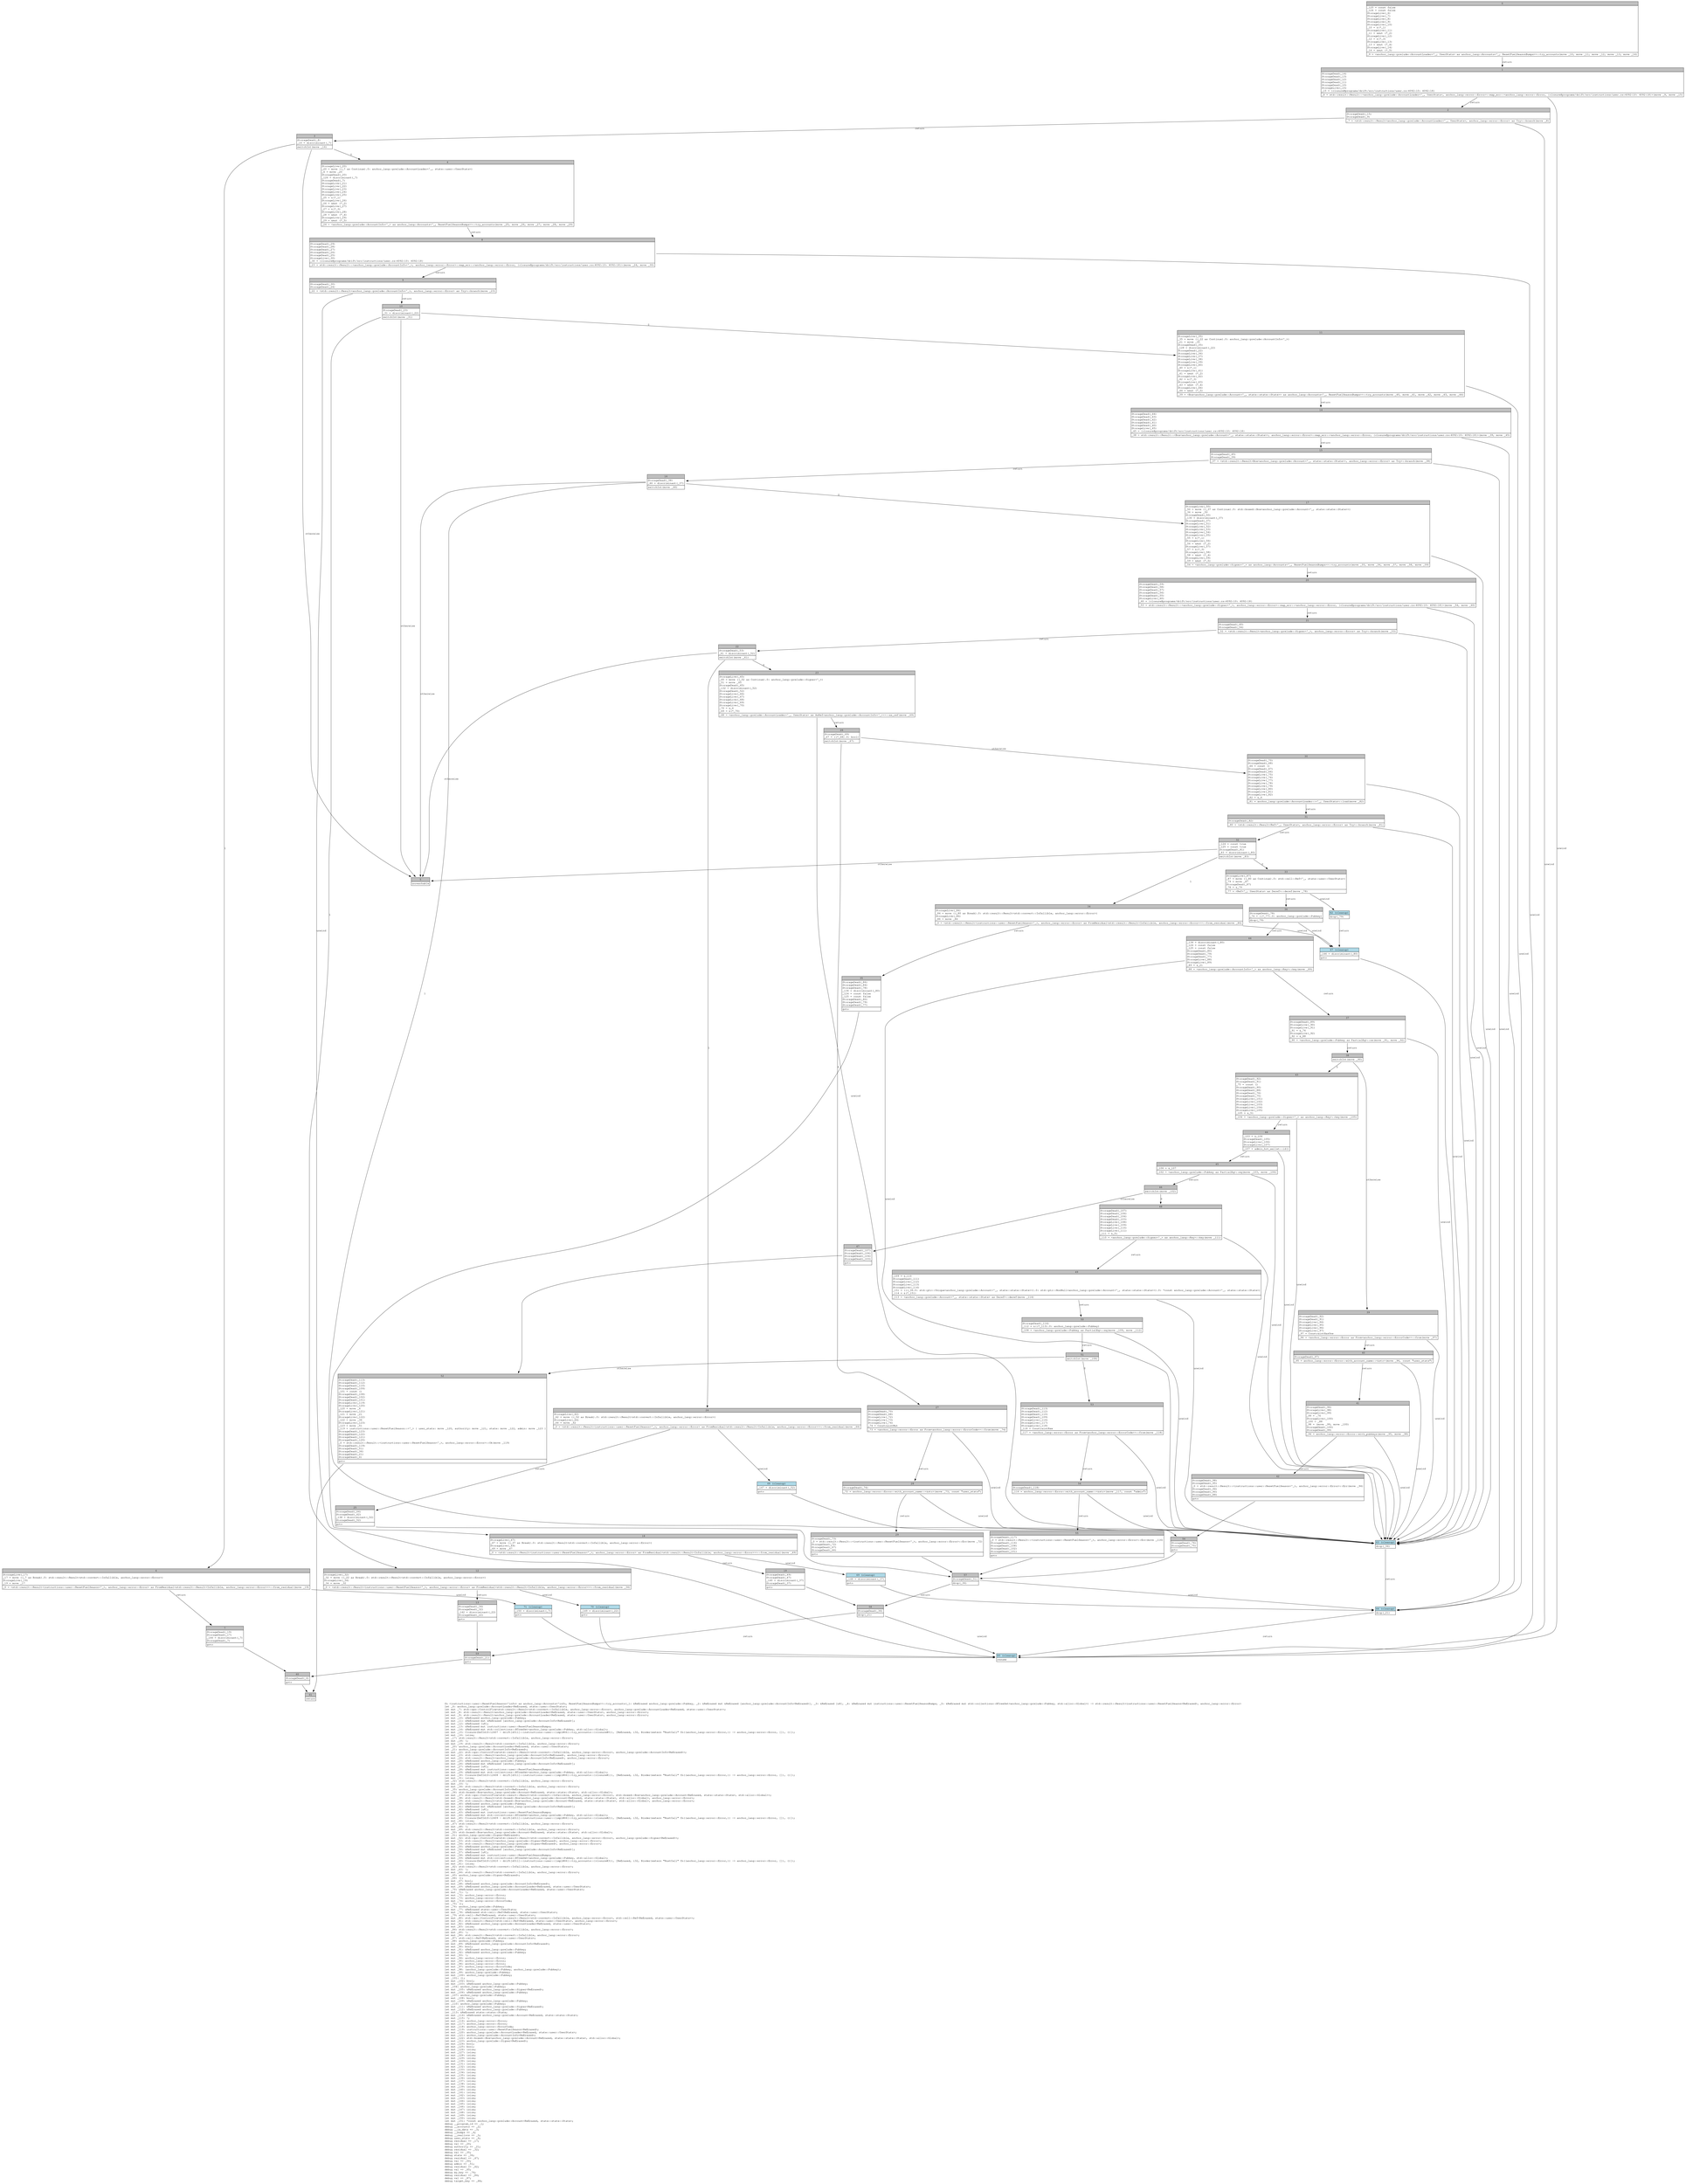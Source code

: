 digraph Mir_0_12406 {
    graph [fontname="Courier, monospace"];
    node [fontname="Courier, monospace"];
    edge [fontname="Courier, monospace"];
    label=<fn &lt;instructions::user::ResetFuelSeason&lt;'info&gt; as anchor_lang::Accounts&lt;'info, ResetFuelSeasonBumps&gt;&gt;::try_accounts(_1: &amp;ReErased anchor_lang::prelude::Pubkey, _2: &amp;ReErased mut &amp;ReErased [anchor_lang::prelude::AccountInfo&lt;ReErased&gt;], _3: &amp;ReErased [u8], _4: &amp;ReErased mut instructions::user::ResetFuelSeasonBumps, _5: &amp;ReErased mut std::collections::BTreeSet&lt;anchor_lang::prelude::Pubkey, std::alloc::Global&gt;) -&gt; std::result::Result&lt;instructions::user::ResetFuelSeason&lt;ReErased&gt;, anchor_lang::error::Error&gt;<br align="left"/>let _6: anchor_lang::prelude::AccountLoader&lt;ReErased, state::user::UserStats&gt;;<br align="left"/>let mut _7: std::ops::ControlFlow&lt;std::result::Result&lt;std::convert::Infallible, anchor_lang::error::Error&gt;, anchor_lang::prelude::AccountLoader&lt;ReErased, state::user::UserStats&gt;&gt;;<br align="left"/>let mut _8: std::result::Result&lt;anchor_lang::prelude::AccountLoader&lt;ReErased, state::user::UserStats&gt;, anchor_lang::error::Error&gt;;<br align="left"/>let mut _9: std::result::Result&lt;anchor_lang::prelude::AccountLoader&lt;ReErased, state::user::UserStats&gt;, anchor_lang::error::Error&gt;;<br align="left"/>let mut _10: &amp;ReErased anchor_lang::prelude::Pubkey;<br align="left"/>let mut _11: &amp;ReErased mut &amp;ReErased [anchor_lang::prelude::AccountInfo&lt;ReErased&gt;];<br align="left"/>let mut _12: &amp;ReErased [u8];<br align="left"/>let mut _13: &amp;ReErased mut instructions::user::ResetFuelSeasonBumps;<br align="left"/>let mut _14: &amp;ReErased mut std::collections::BTreeSet&lt;anchor_lang::prelude::Pubkey, std::alloc::Global&gt;;<br align="left"/>let mut _15: Closure(DefId(0:12407 ~ drift[d311]::instructions::user::{impl#66}::try_accounts::{closure#0}), [ReErased, i32, Binder(extern &quot;RustCall&quot; fn((anchor_lang::error::Error,)) -&gt; anchor_lang::error::Error, []), ()]);<br align="left"/>let mut _16: isize;<br align="left"/>let _17: std::result::Result&lt;std::convert::Infallible, anchor_lang::error::Error&gt;;<br align="left"/>let mut _18: !;<br align="left"/>let mut _19: std::result::Result&lt;std::convert::Infallible, anchor_lang::error::Error&gt;;<br align="left"/>let _20: anchor_lang::prelude::AccountLoader&lt;ReErased, state::user::UserStats&gt;;<br align="left"/>let _21: anchor_lang::prelude::AccountInfo&lt;ReErased&gt;;<br align="left"/>let mut _22: std::ops::ControlFlow&lt;std::result::Result&lt;std::convert::Infallible, anchor_lang::error::Error&gt;, anchor_lang::prelude::AccountInfo&lt;ReErased&gt;&gt;;<br align="left"/>let mut _23: std::result::Result&lt;anchor_lang::prelude::AccountInfo&lt;ReErased&gt;, anchor_lang::error::Error&gt;;<br align="left"/>let mut _24: std::result::Result&lt;anchor_lang::prelude::AccountInfo&lt;ReErased&gt;, anchor_lang::error::Error&gt;;<br align="left"/>let mut _25: &amp;ReErased anchor_lang::prelude::Pubkey;<br align="left"/>let mut _26: &amp;ReErased mut &amp;ReErased [anchor_lang::prelude::AccountInfo&lt;ReErased&gt;];<br align="left"/>let mut _27: &amp;ReErased [u8];<br align="left"/>let mut _28: &amp;ReErased mut instructions::user::ResetFuelSeasonBumps;<br align="left"/>let mut _29: &amp;ReErased mut std::collections::BTreeSet&lt;anchor_lang::prelude::Pubkey, std::alloc::Global&gt;;<br align="left"/>let mut _30: Closure(DefId(0:12408 ~ drift[d311]::instructions::user::{impl#66}::try_accounts::{closure#1}), [ReErased, i32, Binder(extern &quot;RustCall&quot; fn((anchor_lang::error::Error,)) -&gt; anchor_lang::error::Error, []), ()]);<br align="left"/>let mut _31: isize;<br align="left"/>let _32: std::result::Result&lt;std::convert::Infallible, anchor_lang::error::Error&gt;;<br align="left"/>let mut _33: !;<br align="left"/>let mut _34: std::result::Result&lt;std::convert::Infallible, anchor_lang::error::Error&gt;;<br align="left"/>let _35: anchor_lang::prelude::AccountInfo&lt;ReErased&gt;;<br align="left"/>let _36: std::boxed::Box&lt;anchor_lang::prelude::Account&lt;ReErased, state::state::State&gt;, std::alloc::Global&gt;;<br align="left"/>let mut _37: std::ops::ControlFlow&lt;std::result::Result&lt;std::convert::Infallible, anchor_lang::error::Error&gt;, std::boxed::Box&lt;anchor_lang::prelude::Account&lt;ReErased, state::state::State&gt;, std::alloc::Global&gt;&gt;;<br align="left"/>let mut _38: std::result::Result&lt;std::boxed::Box&lt;anchor_lang::prelude::Account&lt;ReErased, state::state::State&gt;, std::alloc::Global&gt;, anchor_lang::error::Error&gt;;<br align="left"/>let mut _39: std::result::Result&lt;std::boxed::Box&lt;anchor_lang::prelude::Account&lt;ReErased, state::state::State&gt;, std::alloc::Global&gt;, anchor_lang::error::Error&gt;;<br align="left"/>let mut _40: &amp;ReErased anchor_lang::prelude::Pubkey;<br align="left"/>let mut _41: &amp;ReErased mut &amp;ReErased [anchor_lang::prelude::AccountInfo&lt;ReErased&gt;];<br align="left"/>let mut _42: &amp;ReErased [u8];<br align="left"/>let mut _43: &amp;ReErased mut instructions::user::ResetFuelSeasonBumps;<br align="left"/>let mut _44: &amp;ReErased mut std::collections::BTreeSet&lt;anchor_lang::prelude::Pubkey, std::alloc::Global&gt;;<br align="left"/>let mut _45: Closure(DefId(0:12409 ~ drift[d311]::instructions::user::{impl#66}::try_accounts::{closure#2}), [ReErased, i32, Binder(extern &quot;RustCall&quot; fn((anchor_lang::error::Error,)) -&gt; anchor_lang::error::Error, []), ()]);<br align="left"/>let mut _46: isize;<br align="left"/>let _47: std::result::Result&lt;std::convert::Infallible, anchor_lang::error::Error&gt;;<br align="left"/>let mut _48: !;<br align="left"/>let mut _49: std::result::Result&lt;std::convert::Infallible, anchor_lang::error::Error&gt;;<br align="left"/>let _50: std::boxed::Box&lt;anchor_lang::prelude::Account&lt;ReErased, state::state::State&gt;, std::alloc::Global&gt;;<br align="left"/>let _51: anchor_lang::prelude::Signer&lt;ReErased&gt;;<br align="left"/>let mut _52: std::ops::ControlFlow&lt;std::result::Result&lt;std::convert::Infallible, anchor_lang::error::Error&gt;, anchor_lang::prelude::Signer&lt;ReErased&gt;&gt;;<br align="left"/>let mut _53: std::result::Result&lt;anchor_lang::prelude::Signer&lt;ReErased&gt;, anchor_lang::error::Error&gt;;<br align="left"/>let mut _54: std::result::Result&lt;anchor_lang::prelude::Signer&lt;ReErased&gt;, anchor_lang::error::Error&gt;;<br align="left"/>let mut _55: &amp;ReErased anchor_lang::prelude::Pubkey;<br align="left"/>let mut _56: &amp;ReErased mut &amp;ReErased [anchor_lang::prelude::AccountInfo&lt;ReErased&gt;];<br align="left"/>let mut _57: &amp;ReErased [u8];<br align="left"/>let mut _58: &amp;ReErased mut instructions::user::ResetFuelSeasonBumps;<br align="left"/>let mut _59: &amp;ReErased mut std::collections::BTreeSet&lt;anchor_lang::prelude::Pubkey, std::alloc::Global&gt;;<br align="left"/>let mut _60: Closure(DefId(0:12410 ~ drift[d311]::instructions::user::{impl#66}::try_accounts::{closure#3}), [ReErased, i32, Binder(extern &quot;RustCall&quot; fn((anchor_lang::error::Error,)) -&gt; anchor_lang::error::Error, []), ()]);<br align="left"/>let mut _61: isize;<br align="left"/>let _62: std::result::Result&lt;std::convert::Infallible, anchor_lang::error::Error&gt;;<br align="left"/>let mut _63: !;<br align="left"/>let mut _64: std::result::Result&lt;std::convert::Infallible, anchor_lang::error::Error&gt;;<br align="left"/>let _65: anchor_lang::prelude::Signer&lt;ReErased&gt;;<br align="left"/>let _66: ();<br align="left"/>let mut _67: bool;<br align="left"/>let mut _68: &amp;ReErased anchor_lang::prelude::AccountInfo&lt;ReErased&gt;;<br align="left"/>let mut _69: &amp;ReErased anchor_lang::prelude::AccountLoader&lt;ReErased, state::user::UserStats&gt;;<br align="left"/>let _70: &amp;ReErased anchor_lang::prelude::AccountLoader&lt;ReErased, state::user::UserStats&gt;;<br align="left"/>let mut _71: !;<br align="left"/>let mut _72: anchor_lang::error::Error;<br align="left"/>let mut _73: anchor_lang::error::Error;<br align="left"/>let mut _74: anchor_lang::error::ErrorCode;<br align="left"/>let _75: ();<br align="left"/>let _76: anchor_lang::prelude::Pubkey;<br align="left"/>let mut _77: &amp;ReErased state::user::UserStats;<br align="left"/>let mut _78: &amp;ReErased std::cell::Ref&lt;ReErased, state::user::UserStats&gt;;<br align="left"/>let _79: std::cell::Ref&lt;ReErased, state::user::UserStats&gt;;<br align="left"/>let mut _80: std::ops::ControlFlow&lt;std::result::Result&lt;std::convert::Infallible, anchor_lang::error::Error&gt;, std::cell::Ref&lt;ReErased, state::user::UserStats&gt;&gt;;<br align="left"/>let mut _81: std::result::Result&lt;std::cell::Ref&lt;ReErased, state::user::UserStats&gt;, anchor_lang::error::Error&gt;;<br align="left"/>let mut _82: &amp;ReErased anchor_lang::prelude::AccountLoader&lt;ReErased, state::user::UserStats&gt;;<br align="left"/>let mut _83: isize;<br align="left"/>let _84: std::result::Result&lt;std::convert::Infallible, anchor_lang::error::Error&gt;;<br align="left"/>let mut _85: !;<br align="left"/>let mut _86: std::result::Result&lt;std::convert::Infallible, anchor_lang::error::Error&gt;;<br align="left"/>let _87: std::cell::Ref&lt;ReErased, state::user::UserStats&gt;;<br align="left"/>let _88: anchor_lang::prelude::Pubkey;<br align="left"/>let mut _89: &amp;ReErased anchor_lang::prelude::AccountInfo&lt;ReErased&gt;;<br align="left"/>let mut _90: bool;<br align="left"/>let mut _91: &amp;ReErased anchor_lang::prelude::Pubkey;<br align="left"/>let mut _92: &amp;ReErased anchor_lang::prelude::Pubkey;<br align="left"/>let mut _93: !;<br align="left"/>let mut _94: anchor_lang::error::Error;<br align="left"/>let mut _95: anchor_lang::error::Error;<br align="left"/>let mut _96: anchor_lang::error::Error;<br align="left"/>let mut _97: anchor_lang::error::ErrorCode;<br align="left"/>let mut _98: (anchor_lang::prelude::Pubkey, anchor_lang::prelude::Pubkey);<br align="left"/>let mut _99: anchor_lang::prelude::Pubkey;<br align="left"/>let mut _100: anchor_lang::prelude::Pubkey;<br align="left"/>let _101: ();<br align="left"/>let mut _102: bool;<br align="left"/>let mut _103: &amp;ReErased anchor_lang::prelude::Pubkey;<br align="left"/>let _104: anchor_lang::prelude::Pubkey;<br align="left"/>let mut _105: &amp;ReErased anchor_lang::prelude::Signer&lt;ReErased&gt;;<br align="left"/>let mut _106: &amp;ReErased anchor_lang::prelude::Pubkey;<br align="left"/>let _107: anchor_lang::prelude::Pubkey;<br align="left"/>let mut _108: bool;<br align="left"/>let mut _109: &amp;ReErased anchor_lang::prelude::Pubkey;<br align="left"/>let _110: anchor_lang::prelude::Pubkey;<br align="left"/>let mut _111: &amp;ReErased anchor_lang::prelude::Signer&lt;ReErased&gt;;<br align="left"/>let mut _112: &amp;ReErased anchor_lang::prelude::Pubkey;<br align="left"/>let _113: &amp;ReErased state::state::State;<br align="left"/>let mut _114: &amp;ReErased anchor_lang::prelude::Account&lt;ReErased, state::state::State&gt;;<br align="left"/>let mut _115: !;<br align="left"/>let mut _116: anchor_lang::error::Error;<br align="left"/>let mut _117: anchor_lang::error::Error;<br align="left"/>let mut _118: anchor_lang::error::ErrorCode;<br align="left"/>let mut _119: instructions::user::ResetFuelSeason&lt;ReErased&gt;;<br align="left"/>let mut _120: anchor_lang::prelude::AccountLoader&lt;ReErased, state::user::UserStats&gt;;<br align="left"/>let mut _121: anchor_lang::prelude::AccountInfo&lt;ReErased&gt;;<br align="left"/>let mut _122: std::boxed::Box&lt;anchor_lang::prelude::Account&lt;ReErased, state::state::State&gt;, std::alloc::Global&gt;;<br align="left"/>let mut _123: anchor_lang::prelude::Signer&lt;ReErased&gt;;<br align="left"/>let mut _124: bool;<br align="left"/>let mut _125: bool;<br align="left"/>let mut _126: isize;<br align="left"/>let mut _127: isize;<br align="left"/>let mut _128: isize;<br align="left"/>let mut _129: isize;<br align="left"/>let mut _130: isize;<br align="left"/>let mut _131: isize;<br align="left"/>let mut _132: isize;<br align="left"/>let mut _133: isize;<br align="left"/>let mut _134: isize;<br align="left"/>let mut _135: isize;<br align="left"/>let mut _136: isize;<br align="left"/>let mut _137: isize;<br align="left"/>let mut _138: isize;<br align="left"/>let mut _139: isize;<br align="left"/>let mut _140: isize;<br align="left"/>let mut _141: isize;<br align="left"/>let mut _142: isize;<br align="left"/>let mut _143: isize;<br align="left"/>let mut _144: isize;<br align="left"/>let mut _145: isize;<br align="left"/>let mut _146: isize;<br align="left"/>let mut _147: isize;<br align="left"/>let mut _148: isize;<br align="left"/>let mut _149: isize;<br align="left"/>let mut _150: isize;<br align="left"/>let mut _151: *const anchor_lang::prelude::Account&lt;ReErased, state::state::State&gt;;<br align="left"/>debug __program_id =&gt; _1;<br align="left"/>debug __accounts =&gt; _2;<br align="left"/>debug __ix_data =&gt; _3;<br align="left"/>debug __bumps =&gt; _4;<br align="left"/>debug __reallocs =&gt; _5;<br align="left"/>debug user_stats =&gt; _6;<br align="left"/>debug residual =&gt; _17;<br align="left"/>debug val =&gt; _20;<br align="left"/>debug authority =&gt; _21;<br align="left"/>debug residual =&gt; _32;<br align="left"/>debug val =&gt; _35;<br align="left"/>debug state =&gt; _36;<br align="left"/>debug residual =&gt; _47;<br align="left"/>debug val =&gt; _50;<br align="left"/>debug admin =&gt; _51;<br align="left"/>debug residual =&gt; _62;<br align="left"/>debug val =&gt; _65;<br align="left"/>debug my_key =&gt; _76;<br align="left"/>debug residual =&gt; _84;<br align="left"/>debug val =&gt; _87;<br align="left"/>debug target_key =&gt; _88;<br align="left"/>>;
    bb0__0_12406 [shape="none", label=<<table border="0" cellborder="1" cellspacing="0"><tr><td bgcolor="gray" align="center" colspan="1">0</td></tr><tr><td align="left" balign="left">_125 = const false<br/>_124 = const false<br/>StorageLive(_6)<br/>StorageLive(_7)<br/>StorageLive(_8)<br/>StorageLive(_9)<br/>StorageLive(_10)<br/>_10 = &amp;(*_1)<br/>StorageLive(_11)<br/>_11 = &amp;mut (*_2)<br/>StorageLive(_12)<br/>_12 = &amp;(*_3)<br/>StorageLive(_13)<br/>_13 = &amp;mut (*_4)<br/>StorageLive(_14)<br/>_14 = &amp;mut (*_5)<br/></td></tr><tr><td align="left">_9 = &lt;anchor_lang::prelude::AccountLoader&lt;'_, UserStats&gt; as anchor_lang::Accounts&lt;'_, ResetFuelSeasonBumps&gt;&gt;::try_accounts(move _10, move _11, move _12, move _13, move _14)</td></tr></table>>];
    bb1__0_12406 [shape="none", label=<<table border="0" cellborder="1" cellspacing="0"><tr><td bgcolor="gray" align="center" colspan="1">1</td></tr><tr><td align="left" balign="left">StorageDead(_14)<br/>StorageDead(_13)<br/>StorageDead(_12)<br/>StorageDead(_11)<br/>StorageDead(_10)<br/>StorageLive(_15)<br/>_15 = {closure@programs/drift/src/instructions/user.rs:4092:10: 4092:18}<br/></td></tr><tr><td align="left">_8 = std::result::Result::&lt;anchor_lang::prelude::AccountLoader&lt;'_, UserStats&gt;, anchor_lang::error::Error&gt;::map_err::&lt;anchor_lang::error::Error, {closure@programs/drift/src/instructions/user.rs:4092:10: 4092:18}&gt;(move _9, move _15)</td></tr></table>>];
    bb2__0_12406 [shape="none", label=<<table border="0" cellborder="1" cellspacing="0"><tr><td bgcolor="gray" align="center" colspan="1">2</td></tr><tr><td align="left" balign="left">StorageDead(_15)<br/>StorageDead(_9)<br/></td></tr><tr><td align="left">_7 = &lt;std::result::Result&lt;anchor_lang::prelude::AccountLoader&lt;'_, UserStats&gt;, anchor_lang::error::Error&gt; as Try&gt;::branch(move _8)</td></tr></table>>];
    bb3__0_12406 [shape="none", label=<<table border="0" cellborder="1" cellspacing="0"><tr><td bgcolor="gray" align="center" colspan="1">3</td></tr><tr><td align="left" balign="left">StorageDead(_8)<br/>_16 = discriminant(_7)<br/></td></tr><tr><td align="left">switchInt(move _16)</td></tr></table>>];
    bb4__0_12406 [shape="none", label=<<table border="0" cellborder="1" cellspacing="0"><tr><td bgcolor="gray" align="center" colspan="1">4</td></tr><tr><td align="left" balign="left">StorageLive(_20)<br/>_20 = move ((_7 as Continue).0: anchor_lang::prelude::AccountLoader&lt;'_, state::user::UserStats&gt;)<br/>_6 = move _20<br/>StorageDead(_20)<br/>_126 = discriminant(_7)<br/>StorageDead(_7)<br/>StorageLive(_21)<br/>StorageLive(_22)<br/>StorageLive(_23)<br/>StorageLive(_24)<br/>StorageLive(_25)<br/>_25 = &amp;(*_1)<br/>StorageLive(_26)<br/>_26 = &amp;mut (*_2)<br/>StorageLive(_27)<br/>_27 = &amp;(*_3)<br/>StorageLive(_28)<br/>_28 = &amp;mut (*_4)<br/>StorageLive(_29)<br/>_29 = &amp;mut (*_5)<br/></td></tr><tr><td align="left">_24 = &lt;anchor_lang::prelude::AccountInfo&lt;'_&gt; as anchor_lang::Accounts&lt;'_, ResetFuelSeasonBumps&gt;&gt;::try_accounts(move _25, move _26, move _27, move _28, move _29)</td></tr></table>>];
    bb5__0_12406 [shape="none", label=<<table border="0" cellborder="1" cellspacing="0"><tr><td bgcolor="gray" align="center" colspan="1">5</td></tr><tr><td align="left">unreachable</td></tr></table>>];
    bb6__0_12406 [shape="none", label=<<table border="0" cellborder="1" cellspacing="0"><tr><td bgcolor="gray" align="center" colspan="1">6</td></tr><tr><td align="left" balign="left">StorageLive(_17)<br/>_17 = move ((_7 as Break).0: std::result::Result&lt;std::convert::Infallible, anchor_lang::error::Error&gt;)<br/>StorageLive(_19)<br/>_19 = move _17<br/></td></tr><tr><td align="left">_0 = &lt;std::result::Result&lt;instructions::user::ResetFuelSeason&lt;'_&gt;, anchor_lang::error::Error&gt; as FromResidual&lt;std::result::Result&lt;Infallible, anchor_lang::error::Error&gt;&gt;&gt;::from_residual(move _19)</td></tr></table>>];
    bb7__0_12406 [shape="none", label=<<table border="0" cellborder="1" cellspacing="0"><tr><td bgcolor="gray" align="center" colspan="1">7</td></tr><tr><td align="left" balign="left">StorageDead(_19)<br/>StorageDead(_17)<br/>_144 = discriminant(_7)<br/>StorageDead(_7)<br/></td></tr><tr><td align="left">goto</td></tr></table>>];
    bb8__0_12406 [shape="none", label=<<table border="0" cellborder="1" cellspacing="0"><tr><td bgcolor="gray" align="center" colspan="1">8</td></tr><tr><td align="left" balign="left">StorageDead(_29)<br/>StorageDead(_28)<br/>StorageDead(_27)<br/>StorageDead(_26)<br/>StorageDead(_25)<br/>StorageLive(_30)<br/>_30 = {closure@programs/drift/src/instructions/user.rs:4092:10: 4092:18}<br/></td></tr><tr><td align="left">_23 = std::result::Result::&lt;anchor_lang::prelude::AccountInfo&lt;'_&gt;, anchor_lang::error::Error&gt;::map_err::&lt;anchor_lang::error::Error, {closure@programs/drift/src/instructions/user.rs:4092:10: 4092:18}&gt;(move _24, move _30)</td></tr></table>>];
    bb9__0_12406 [shape="none", label=<<table border="0" cellborder="1" cellspacing="0"><tr><td bgcolor="gray" align="center" colspan="1">9</td></tr><tr><td align="left" balign="left">StorageDead(_30)<br/>StorageDead(_24)<br/></td></tr><tr><td align="left">_22 = &lt;std::result::Result&lt;anchor_lang::prelude::AccountInfo&lt;'_&gt;, anchor_lang::error::Error&gt; as Try&gt;::branch(move _23)</td></tr></table>>];
    bb10__0_12406 [shape="none", label=<<table border="0" cellborder="1" cellspacing="0"><tr><td bgcolor="gray" align="center" colspan="1">10</td></tr><tr><td align="left" balign="left">StorageDead(_23)<br/>_31 = discriminant(_22)<br/></td></tr><tr><td align="left">switchInt(move _31)</td></tr></table>>];
    bb11__0_12406 [shape="none", label=<<table border="0" cellborder="1" cellspacing="0"><tr><td bgcolor="gray" align="center" colspan="1">11</td></tr><tr><td align="left" balign="left">StorageLive(_35)<br/>_35 = move ((_22 as Continue).0: anchor_lang::prelude::AccountInfo&lt;'_&gt;)<br/>_21 = move _35<br/>StorageDead(_35)<br/>_128 = discriminant(_22)<br/>StorageDead(_22)<br/>StorageLive(_36)<br/>StorageLive(_37)<br/>StorageLive(_38)<br/>StorageLive(_39)<br/>StorageLive(_40)<br/>_40 = &amp;(*_1)<br/>StorageLive(_41)<br/>_41 = &amp;mut (*_2)<br/>StorageLive(_42)<br/>_42 = &amp;(*_3)<br/>StorageLive(_43)<br/>_43 = &amp;mut (*_4)<br/>StorageLive(_44)<br/>_44 = &amp;mut (*_5)<br/></td></tr><tr><td align="left">_39 = &lt;Box&lt;anchor_lang::prelude::Account&lt;'_, state::state::State&gt;&gt; as anchor_lang::Accounts&lt;'_, ResetFuelSeasonBumps&gt;&gt;::try_accounts(move _40, move _41, move _42, move _43, move _44)</td></tr></table>>];
    bb12__0_12406 [shape="none", label=<<table border="0" cellborder="1" cellspacing="0"><tr><td bgcolor="gray" align="center" colspan="1">12</td></tr><tr><td align="left" balign="left">StorageLive(_32)<br/>_32 = move ((_22 as Break).0: std::result::Result&lt;std::convert::Infallible, anchor_lang::error::Error&gt;)<br/>StorageLive(_34)<br/>_34 = move _32<br/></td></tr><tr><td align="left">_0 = &lt;std::result::Result&lt;instructions::user::ResetFuelSeason&lt;'_&gt;, anchor_lang::error::Error&gt; as FromResidual&lt;std::result::Result&lt;Infallible, anchor_lang::error::Error&gt;&gt;&gt;::from_residual(move _34)</td></tr></table>>];
    bb13__0_12406 [shape="none", label=<<table border="0" cellborder="1" cellspacing="0"><tr><td bgcolor="gray" align="center" colspan="1">13</td></tr><tr><td align="left" balign="left">StorageDead(_34)<br/>StorageDead(_32)<br/>_142 = discriminant(_22)<br/>StorageDead(_22)<br/></td></tr><tr><td align="left">goto</td></tr></table>>];
    bb14__0_12406 [shape="none", label=<<table border="0" cellborder="1" cellspacing="0"><tr><td bgcolor="gray" align="center" colspan="1">14</td></tr><tr><td align="left" balign="left">StorageDead(_44)<br/>StorageDead(_43)<br/>StorageDead(_42)<br/>StorageDead(_41)<br/>StorageDead(_40)<br/>StorageLive(_45)<br/>_45 = {closure@programs/drift/src/instructions/user.rs:4092:10: 4092:18}<br/></td></tr><tr><td align="left">_38 = std::result::Result::&lt;Box&lt;anchor_lang::prelude::Account&lt;'_, state::state::State&gt;&gt;, anchor_lang::error::Error&gt;::map_err::&lt;anchor_lang::error::Error, {closure@programs/drift/src/instructions/user.rs:4092:10: 4092:18}&gt;(move _39, move _45)</td></tr></table>>];
    bb15__0_12406 [shape="none", label=<<table border="0" cellborder="1" cellspacing="0"><tr><td bgcolor="gray" align="center" colspan="1">15</td></tr><tr><td align="left" balign="left">StorageDead(_45)<br/>StorageDead(_39)<br/></td></tr><tr><td align="left">_37 = &lt;std::result::Result&lt;Box&lt;anchor_lang::prelude::Account&lt;'_, state::state::State&gt;&gt;, anchor_lang::error::Error&gt; as Try&gt;::branch(move _38)</td></tr></table>>];
    bb16__0_12406 [shape="none", label=<<table border="0" cellborder="1" cellspacing="0"><tr><td bgcolor="gray" align="center" colspan="1">16</td></tr><tr><td align="left" balign="left">StorageDead(_38)<br/>_46 = discriminant(_37)<br/></td></tr><tr><td align="left">switchInt(move _46)</td></tr></table>>];
    bb17__0_12406 [shape="none", label=<<table border="0" cellborder="1" cellspacing="0"><tr><td bgcolor="gray" align="center" colspan="1">17</td></tr><tr><td align="left" balign="left">StorageLive(_50)<br/>_50 = move ((_37 as Continue).0: std::boxed::Box&lt;anchor_lang::prelude::Account&lt;'_, state::state::State&gt;&gt;)<br/>_36 = move _50<br/>StorageDead(_50)<br/>_130 = discriminant(_37)<br/>StorageDead(_37)<br/>StorageLive(_51)<br/>StorageLive(_52)<br/>StorageLive(_53)<br/>StorageLive(_54)<br/>StorageLive(_55)<br/>_55 = &amp;(*_1)<br/>StorageLive(_56)<br/>_56 = &amp;mut (*_2)<br/>StorageLive(_57)<br/>_57 = &amp;(*_3)<br/>StorageLive(_58)<br/>_58 = &amp;mut (*_4)<br/>StorageLive(_59)<br/>_59 = &amp;mut (*_5)<br/></td></tr><tr><td align="left">_54 = &lt;anchor_lang::prelude::Signer&lt;'_&gt; as anchor_lang::Accounts&lt;'_, ResetFuelSeasonBumps&gt;&gt;::try_accounts(move _55, move _56, move _57, move _58, move _59)</td></tr></table>>];
    bb18__0_12406 [shape="none", label=<<table border="0" cellborder="1" cellspacing="0"><tr><td bgcolor="gray" align="center" colspan="1">18</td></tr><tr><td align="left" balign="left">StorageLive(_47)<br/>_47 = move ((_37 as Break).0: std::result::Result&lt;std::convert::Infallible, anchor_lang::error::Error&gt;)<br/>StorageLive(_49)<br/>_49 = move _47<br/></td></tr><tr><td align="left">_0 = &lt;std::result::Result&lt;instructions::user::ResetFuelSeason&lt;'_&gt;, anchor_lang::error::Error&gt; as FromResidual&lt;std::result::Result&lt;Infallible, anchor_lang::error::Error&gt;&gt;&gt;::from_residual(move _49)</td></tr></table>>];
    bb19__0_12406 [shape="none", label=<<table border="0" cellborder="1" cellspacing="0"><tr><td bgcolor="gray" align="center" colspan="1">19</td></tr><tr><td align="left" balign="left">StorageDead(_49)<br/>StorageDead(_47)<br/>_140 = discriminant(_37)<br/>StorageDead(_37)<br/></td></tr><tr><td align="left">goto</td></tr></table>>];
    bb20__0_12406 [shape="none", label=<<table border="0" cellborder="1" cellspacing="0"><tr><td bgcolor="gray" align="center" colspan="1">20</td></tr><tr><td align="left" balign="left">StorageDead(_59)<br/>StorageDead(_58)<br/>StorageDead(_57)<br/>StorageDead(_56)<br/>StorageDead(_55)<br/>StorageLive(_60)<br/>_60 = {closure@programs/drift/src/instructions/user.rs:4092:10: 4092:18}<br/></td></tr><tr><td align="left">_53 = std::result::Result::&lt;anchor_lang::prelude::Signer&lt;'_&gt;, anchor_lang::error::Error&gt;::map_err::&lt;anchor_lang::error::Error, {closure@programs/drift/src/instructions/user.rs:4092:10: 4092:18}&gt;(move _54, move _60)</td></tr></table>>];
    bb21__0_12406 [shape="none", label=<<table border="0" cellborder="1" cellspacing="0"><tr><td bgcolor="gray" align="center" colspan="1">21</td></tr><tr><td align="left" balign="left">StorageDead(_60)<br/>StorageDead(_54)<br/></td></tr><tr><td align="left">_52 = &lt;std::result::Result&lt;anchor_lang::prelude::Signer&lt;'_&gt;, anchor_lang::error::Error&gt; as Try&gt;::branch(move _53)</td></tr></table>>];
    bb22__0_12406 [shape="none", label=<<table border="0" cellborder="1" cellspacing="0"><tr><td bgcolor="gray" align="center" colspan="1">22</td></tr><tr><td align="left" balign="left">StorageDead(_53)<br/>_61 = discriminant(_52)<br/></td></tr><tr><td align="left">switchInt(move _61)</td></tr></table>>];
    bb23__0_12406 [shape="none", label=<<table border="0" cellborder="1" cellspacing="0"><tr><td bgcolor="gray" align="center" colspan="1">23</td></tr><tr><td align="left" balign="left">StorageLive(_65)<br/>_65 = move ((_52 as Continue).0: anchor_lang::prelude::Signer&lt;'_&gt;)<br/>_51 = move _65<br/>StorageDead(_65)<br/>_132 = discriminant(_52)<br/>StorageDead(_52)<br/>StorageLive(_66)<br/>StorageLive(_67)<br/>StorageLive(_68)<br/>StorageLive(_69)<br/>StorageLive(_70)<br/>_70 = &amp;_6<br/>_69 = &amp;(*_70)<br/></td></tr><tr><td align="left">_68 = &lt;anchor_lang::prelude::AccountLoader&lt;'_, UserStats&gt; as AsRef&lt;anchor_lang::prelude::AccountInfo&lt;'_&gt;&gt;&gt;::as_ref(move _69)</td></tr></table>>];
    bb24__0_12406 [shape="none", label=<<table border="0" cellborder="1" cellspacing="0"><tr><td bgcolor="gray" align="center" colspan="1">24</td></tr><tr><td align="left" balign="left">StorageLive(_62)<br/>_62 = move ((_52 as Break).0: std::result::Result&lt;std::convert::Infallible, anchor_lang::error::Error&gt;)<br/>StorageLive(_64)<br/>_64 = move _62<br/></td></tr><tr><td align="left">_0 = &lt;std::result::Result&lt;instructions::user::ResetFuelSeason&lt;'_&gt;, anchor_lang::error::Error&gt; as FromResidual&lt;std::result::Result&lt;Infallible, anchor_lang::error::Error&gt;&gt;&gt;::from_residual(move _64)</td></tr></table>>];
    bb25__0_12406 [shape="none", label=<<table border="0" cellborder="1" cellspacing="0"><tr><td bgcolor="gray" align="center" colspan="1">25</td></tr><tr><td align="left" balign="left">StorageDead(_64)<br/>StorageDead(_62)<br/>_138 = discriminant(_52)<br/>StorageDead(_52)<br/></td></tr><tr><td align="left">goto</td></tr></table>>];
    bb26__0_12406 [shape="none", label=<<table border="0" cellborder="1" cellspacing="0"><tr><td bgcolor="gray" align="center" colspan="1">26</td></tr><tr><td align="left" balign="left">StorageDead(_69)<br/>_67 = ((*_68).6: bool)<br/></td></tr><tr><td align="left">switchInt(move _67)</td></tr></table>>];
    bb27__0_12406 [shape="none", label=<<table border="0" cellborder="1" cellspacing="0"><tr><td bgcolor="gray" align="center" colspan="1">27</td></tr><tr><td align="left" balign="left">StorageDead(_70)<br/>StorageDead(_68)<br/>StorageLive(_72)<br/>StorageLive(_73)<br/>StorageLive(_74)<br/>_74 = ConstraintMut<br/></td></tr><tr><td align="left">_73 = &lt;anchor_lang::error::Error as From&lt;anchor_lang::error::ErrorCode&gt;&gt;::from(move _74)</td></tr></table>>];
    bb28__0_12406 [shape="none", label=<<table border="0" cellborder="1" cellspacing="0"><tr><td bgcolor="gray" align="center" colspan="1">28</td></tr><tr><td align="left" balign="left">StorageDead(_74)<br/></td></tr><tr><td align="left">_72 = anchor_lang::error::Error::with_account_name::&lt;&amp;str&gt;(move _73, const &quot;user_stats&quot;)</td></tr></table>>];
    bb29__0_12406 [shape="none", label=<<table border="0" cellborder="1" cellspacing="0"><tr><td bgcolor="gray" align="center" colspan="1">29</td></tr><tr><td align="left" balign="left">StorageDead(_73)<br/>_0 = std::result::Result::&lt;instructions::user::ResetFuelSeason&lt;'_&gt;, anchor_lang::error::Error&gt;::Err(move _72)<br/>StorageDead(_72)<br/>StorageDead(_67)<br/>StorageDead(_66)<br/></td></tr><tr><td align="left">goto</td></tr></table>>];
    bb30__0_12406 [shape="none", label=<<table border="0" cellborder="1" cellspacing="0"><tr><td bgcolor="gray" align="center" colspan="1">30</td></tr><tr><td align="left" balign="left">StorageDead(_70)<br/>StorageDead(_68)<br/>_66 = const ()<br/>StorageDead(_67)<br/>StorageDead(_66)<br/>StorageLive(_75)<br/>StorageLive(_76)<br/>StorageLive(_77)<br/>StorageLive(_78)<br/>StorageLive(_79)<br/>StorageLive(_80)<br/>StorageLive(_81)<br/>StorageLive(_82)<br/>_82 = &amp;_6<br/></td></tr><tr><td align="left">_81 = anchor_lang::prelude::AccountLoader::&lt;'_, UserStats&gt;::load(move _82)</td></tr></table>>];
    bb31__0_12406 [shape="none", label=<<table border="0" cellborder="1" cellspacing="0"><tr><td bgcolor="gray" align="center" colspan="1">31</td></tr><tr><td align="left" balign="left">StorageDead(_82)<br/></td></tr><tr><td align="left">_80 = &lt;std::result::Result&lt;Ref&lt;'_, UserStats&gt;, anchor_lang::error::Error&gt; as Try&gt;::branch(move _81)</td></tr></table>>];
    bb32__0_12406 [shape="none", label=<<table border="0" cellborder="1" cellspacing="0"><tr><td bgcolor="gray" align="center" colspan="1">32</td></tr><tr><td align="left" balign="left">_124 = const true<br/>_125 = const true<br/>StorageDead(_81)<br/>_83 = discriminant(_80)<br/></td></tr><tr><td align="left">switchInt(move _83)</td></tr></table>>];
    bb33__0_12406 [shape="none", label=<<table border="0" cellborder="1" cellspacing="0"><tr><td bgcolor="gray" align="center" colspan="1">33</td></tr><tr><td align="left" balign="left">StorageLive(_87)<br/>_87 = move ((_80 as Continue).0: std::cell::Ref&lt;'_, state::user::UserStats&gt;)<br/>_79 = move _87<br/>StorageDead(_87)<br/>_78 = &amp;_79<br/></td></tr><tr><td align="left">_77 = &lt;Ref&lt;'_, UserStats&gt; as Deref&gt;::deref(move _78)</td></tr></table>>];
    bb34__0_12406 [shape="none", label=<<table border="0" cellborder="1" cellspacing="0"><tr><td bgcolor="gray" align="center" colspan="1">34</td></tr><tr><td align="left" balign="left">StorageLive(_84)<br/>_84 = move ((_80 as Break).0: std::result::Result&lt;std::convert::Infallible, anchor_lang::error::Error&gt;)<br/>StorageLive(_86)<br/>_86 = move _84<br/></td></tr><tr><td align="left">_0 = &lt;std::result::Result&lt;instructions::user::ResetFuelSeason&lt;'_&gt;, anchor_lang::error::Error&gt; as FromResidual&lt;std::result::Result&lt;Infallible, anchor_lang::error::Error&gt;&gt;&gt;::from_residual(move _86)</td></tr></table>>];
    bb35__0_12406 [shape="none", label=<<table border="0" cellborder="1" cellspacing="0"><tr><td bgcolor="gray" align="center" colspan="1">35</td></tr><tr><td align="left" balign="left">StorageDead(_86)<br/>StorageDead(_84)<br/>StorageDead(_78)<br/>_136 = discriminant(_80)<br/>_124 = const false<br/>_125 = const false<br/>StorageDead(_80)<br/>StorageDead(_79)<br/>StorageDead(_77)<br/></td></tr><tr><td align="left">goto</td></tr></table>>];
    bb36__0_12406 [shape="none", label=<<table border="0" cellborder="1" cellspacing="0"><tr><td bgcolor="gray" align="center" colspan="1">36</td></tr><tr><td align="left" balign="left">StorageDead(_78)<br/>_76 = ((*_77).0: anchor_lang::prelude::Pubkey)<br/></td></tr><tr><td align="left">drop(_79)</td></tr></table>>];
    bb37__0_12406 [shape="none", label=<<table border="0" cellborder="1" cellspacing="0"><tr><td bgcolor="gray" align="center" colspan="1">37</td></tr><tr><td align="left" balign="left">StorageDead(_89)<br/>StorageLive(_90)<br/>StorageLive(_91)<br/>_91 = &amp;_76<br/>StorageLive(_92)<br/>_92 = &amp;_88<br/></td></tr><tr><td align="left">_90 = &lt;anchor_lang::prelude::Pubkey as PartialEq&gt;::ne(move _91, move _92)</td></tr></table>>];
    bb38__0_12406 [shape="none", label=<<table border="0" cellborder="1" cellspacing="0"><tr><td bgcolor="gray" align="center" colspan="1">38</td></tr><tr><td align="left">switchInt(move _90)</td></tr></table>>];
    bb39__0_12406 [shape="none", label=<<table border="0" cellborder="1" cellspacing="0"><tr><td bgcolor="gray" align="center" colspan="1">39</td></tr><tr><td align="left" balign="left">StorageDead(_92)<br/>StorageDead(_91)<br/>StorageLive(_94)<br/>StorageLive(_95)<br/>StorageLive(_96)<br/>StorageLive(_97)<br/>_97 = ConstraintHasOne<br/></td></tr><tr><td align="left">_96 = &lt;anchor_lang::error::Error as From&lt;anchor_lang::error::ErrorCode&gt;&gt;::from(move _97)</td></tr></table>>];
    bb40__0_12406 [shape="none", label=<<table border="0" cellborder="1" cellspacing="0"><tr><td bgcolor="gray" align="center" colspan="1">40</td></tr><tr><td align="left" balign="left">StorageDead(_97)<br/></td></tr><tr><td align="left">_95 = anchor_lang::error::Error::with_account_name::&lt;&amp;str&gt;(move _96, const &quot;user_stats&quot;)</td></tr></table>>];
    bb41__0_12406 [shape="none", label=<<table border="0" cellborder="1" cellspacing="0"><tr><td bgcolor="gray" align="center" colspan="1">41</td></tr><tr><td align="left" balign="left">StorageDead(_96)<br/>StorageLive(_98)<br/>StorageLive(_99)<br/>_99 = _76<br/>StorageLive(_100)<br/>_100 = _88<br/>_98 = (move _99, move _100)<br/>StorageDead(_100)<br/>StorageDead(_99)<br/></td></tr><tr><td align="left">_94 = anchor_lang::error::Error::with_pubkeys(move _95, move _98)</td></tr></table>>];
    bb42__0_12406 [shape="none", label=<<table border="0" cellborder="1" cellspacing="0"><tr><td bgcolor="gray" align="center" colspan="1">42</td></tr><tr><td align="left" balign="left">StorageDead(_98)<br/>StorageDead(_95)<br/>_0 = std::result::Result::&lt;instructions::user::ResetFuelSeason&lt;'_&gt;, anchor_lang::error::Error&gt;::Err(move _94)<br/>StorageDead(_94)<br/>StorageDead(_90)<br/>StorageDead(_88)<br/></td></tr><tr><td align="left">goto</td></tr></table>>];
    bb43__0_12406 [shape="none", label=<<table border="0" cellborder="1" cellspacing="0"><tr><td bgcolor="gray" align="center" colspan="1">43</td></tr><tr><td align="left" balign="left">StorageDead(_92)<br/>StorageDead(_91)<br/>_75 = const ()<br/>StorageDead(_90)<br/>StorageDead(_88)<br/>StorageDead(_76)<br/>StorageDead(_75)<br/>StorageLive(_101)<br/>StorageLive(_102)<br/>StorageLive(_103)<br/>StorageLive(_104)<br/>StorageLive(_105)<br/>_105 = &amp;_51<br/></td></tr><tr><td align="left">_104 = &lt;anchor_lang::prelude::Signer&lt;'_&gt; as anchor_lang::Key&gt;::key(move _105)</td></tr></table>>];
    bb44__0_12406 [shape="none", label=<<table border="0" cellborder="1" cellspacing="0"><tr><td bgcolor="gray" align="center" colspan="1">44</td></tr><tr><td align="left" balign="left">_103 = &amp;_104<br/>StorageDead(_105)<br/>StorageLive(_106)<br/>StorageLive(_107)<br/></td></tr><tr><td align="left">_107 = admin_hot_wallet::id()</td></tr></table>>];
    bb45__0_12406 [shape="none", label=<<table border="0" cellborder="1" cellspacing="0"><tr><td bgcolor="gray" align="center" colspan="1">45</td></tr><tr><td align="left" balign="left">_106 = &amp;_107<br/></td></tr><tr><td align="left">_102 = &lt;anchor_lang::prelude::Pubkey as PartialEq&gt;::eq(move _103, move _106)</td></tr></table>>];
    bb46__0_12406 [shape="none", label=<<table border="0" cellborder="1" cellspacing="0"><tr><td bgcolor="gray" align="center" colspan="1">46</td></tr><tr><td align="left">switchInt(move _102)</td></tr></table>>];
    bb47__0_12406 [shape="none", label=<<table border="0" cellborder="1" cellspacing="0"><tr><td bgcolor="gray" align="center" colspan="1">47</td></tr><tr><td align="left" balign="left">StorageDead(_107)<br/>StorageDead(_106)<br/>StorageDead(_104)<br/>StorageDead(_103)<br/></td></tr><tr><td align="left">goto</td></tr></table>>];
    bb48__0_12406 [shape="none", label=<<table border="0" cellborder="1" cellspacing="0"><tr><td bgcolor="gray" align="center" colspan="1">48</td></tr><tr><td align="left" balign="left">StorageDead(_107)<br/>StorageDead(_106)<br/>StorageDead(_104)<br/>StorageDead(_103)<br/>StorageLive(_108)<br/>StorageLive(_109)<br/>StorageLive(_110)<br/>StorageLive(_111)<br/>_111 = &amp;_51<br/></td></tr><tr><td align="left">_110 = &lt;anchor_lang::prelude::Signer&lt;'_&gt; as anchor_lang::Key&gt;::key(move _111)</td></tr></table>>];
    bb49__0_12406 [shape="none", label=<<table border="0" cellborder="1" cellspacing="0"><tr><td bgcolor="gray" align="center" colspan="1">49</td></tr><tr><td align="left" balign="left">_109 = &amp;_110<br/>StorageDead(_111)<br/>StorageLive(_112)<br/>StorageLive(_113)<br/>StorageLive(_114)<br/>_151 = (((_36.0: std::ptr::Unique&lt;anchor_lang::prelude::Account&lt;'_, state::state::State&gt;&gt;).0: std::ptr::NonNull&lt;anchor_lang::prelude::Account&lt;'_, state::state::State&gt;&gt;).0: *const anchor_lang::prelude::Account&lt;'_, state::state::State&gt;)<br/>_114 = &amp;(*_151)<br/></td></tr><tr><td align="left">_113 = &lt;anchor_lang::prelude::Account&lt;'_, state::state::State&gt; as Deref&gt;::deref(move _114)</td></tr></table>>];
    bb50__0_12406 [shape="none", label=<<table border="0" cellborder="1" cellspacing="0"><tr><td bgcolor="gray" align="center" colspan="1">50</td></tr><tr><td align="left" balign="left">StorageDead(_114)<br/>_112 = &amp;((*_113).0: anchor_lang::prelude::Pubkey)<br/></td></tr><tr><td align="left">_108 = &lt;anchor_lang::prelude::Pubkey as PartialEq&gt;::eq(move _109, move _112)</td></tr></table>>];
    bb51__0_12406 [shape="none", label=<<table border="0" cellborder="1" cellspacing="0"><tr><td bgcolor="gray" align="center" colspan="1">51</td></tr><tr><td align="left">switchInt(move _108)</td></tr></table>>];
    bb52__0_12406 [shape="none", label=<<table border="0" cellborder="1" cellspacing="0"><tr><td bgcolor="gray" align="center" colspan="1">52</td></tr><tr><td align="left" balign="left">StorageDead(_113)<br/>StorageDead(_112)<br/>StorageDead(_110)<br/>StorageDead(_109)<br/>_101 = const ()<br/>StorageDead(_108)<br/>StorageDead(_102)<br/>StorageDead(_101)<br/>StorageLive(_119)<br/>StorageLive(_120)<br/>_120 = move _6<br/>StorageLive(_121)<br/>_121 = move _21<br/>StorageLive(_122)<br/>_122 = move _36<br/>StorageLive(_123)<br/>_123 = move _51<br/>_119 = instructions::user::ResetFuelSeason::&lt;'_&gt; { user_stats: move _120, authority: move _121, state: move _122, admin: move _123 }<br/>StorageDead(_123)<br/>StorageDead(_122)<br/>StorageDead(_121)<br/>StorageDead(_120)<br/>_0 = std::result::Result::&lt;instructions::user::ResetFuelSeason&lt;'_&gt;, anchor_lang::error::Error&gt;::Ok(move _119)<br/>StorageDead(_119)<br/>StorageDead(_51)<br/>StorageDead(_36)<br/>StorageDead(_21)<br/>StorageDead(_6)<br/></td></tr><tr><td align="left">goto</td></tr></table>>];
    bb53__0_12406 [shape="none", label=<<table border="0" cellborder="1" cellspacing="0"><tr><td bgcolor="gray" align="center" colspan="1">53</td></tr><tr><td align="left" balign="left">StorageDead(_113)<br/>StorageDead(_112)<br/>StorageDead(_110)<br/>StorageDead(_109)<br/>StorageLive(_116)<br/>StorageLive(_117)<br/>StorageLive(_118)<br/>_118 = ConstraintRaw<br/></td></tr><tr><td align="left">_117 = &lt;anchor_lang::error::Error as From&lt;anchor_lang::error::ErrorCode&gt;&gt;::from(move _118)</td></tr></table>>];
    bb54__0_12406 [shape="none", label=<<table border="0" cellborder="1" cellspacing="0"><tr><td bgcolor="gray" align="center" colspan="1">54</td></tr><tr><td align="left" balign="left">StorageDead(_118)<br/></td></tr><tr><td align="left">_116 = anchor_lang::error::Error::with_account_name::&lt;&amp;str&gt;(move _117, const &quot;admin&quot;)</td></tr></table>>];
    bb55__0_12406 [shape="none", label=<<table border="0" cellborder="1" cellspacing="0"><tr><td bgcolor="gray" align="center" colspan="1">55</td></tr><tr><td align="left" balign="left">StorageDead(_117)<br/>_0 = std::result::Result::&lt;instructions::user::ResetFuelSeason&lt;'_&gt;, anchor_lang::error::Error&gt;::Err(move _116)<br/>StorageDead(_116)<br/>StorageDead(_108)<br/>StorageDead(_102)<br/>StorageDead(_101)<br/></td></tr><tr><td align="left">goto</td></tr></table>>];
    bb56__0_12406 [shape="none", label=<<table border="0" cellborder="1" cellspacing="0"><tr><td bgcolor="gray" align="center" colspan="1">56</td></tr><tr><td align="left" balign="left">StorageDead(_76)<br/>StorageDead(_75)<br/></td></tr><tr><td align="left">goto</td></tr></table>>];
    bb57__0_12406 [shape="none", label=<<table border="0" cellborder="1" cellspacing="0"><tr><td bgcolor="gray" align="center" colspan="1">57</td></tr><tr><td align="left" balign="left">StorageDead(_51)<br/></td></tr><tr><td align="left">drop(_36)</td></tr></table>>];
    bb58__0_12406 [shape="none", label=<<table border="0" cellborder="1" cellspacing="0"><tr><td bgcolor="gray" align="center" colspan="1">58</td></tr><tr><td align="left" balign="left">StorageDead(_36)<br/></td></tr><tr><td align="left">drop(_21)</td></tr></table>>];
    bb59__0_12406 [shape="none", label=<<table border="0" cellborder="1" cellspacing="0"><tr><td bgcolor="gray" align="center" colspan="1">59</td></tr><tr><td align="left" balign="left">StorageDead(_21)<br/></td></tr><tr><td align="left">goto</td></tr></table>>];
    bb60__0_12406 [shape="none", label=<<table border="0" cellborder="1" cellspacing="0"><tr><td bgcolor="gray" align="center" colspan="1">60</td></tr><tr><td align="left" balign="left">StorageDead(_6)<br/></td></tr><tr><td align="left">goto</td></tr></table>>];
    bb61__0_12406 [shape="none", label=<<table border="0" cellborder="1" cellspacing="0"><tr><td bgcolor="gray" align="center" colspan="1">61</td></tr><tr><td align="left">return</td></tr></table>>];
    bb62__0_12406 [shape="none", label=<<table border="0" cellborder="1" cellspacing="0"><tr><td bgcolor="lightblue" align="center" colspan="1">62 (cleanup)</td></tr><tr><td align="left">drop(_79)</td></tr></table>>];
    bb63__0_12406 [shape="none", label=<<table border="0" cellborder="1" cellspacing="0"><tr><td bgcolor="lightblue" align="center" colspan="1">63 (cleanup)</td></tr><tr><td align="left">drop(_36)</td></tr></table>>];
    bb64__0_12406 [shape="none", label=<<table border="0" cellborder="1" cellspacing="0"><tr><td bgcolor="lightblue" align="center" colspan="1">64 (cleanup)</td></tr><tr><td align="left">drop(_21)</td></tr></table>>];
    bb65__0_12406 [shape="none", label=<<table border="0" cellborder="1" cellspacing="0"><tr><td bgcolor="lightblue" align="center" colspan="1">65 (cleanup)</td></tr><tr><td align="left">resume</td></tr></table>>];
    bb66__0_12406 [shape="none", label=<<table border="0" cellborder="1" cellspacing="0"><tr><td bgcolor="gray" align="center" colspan="1">66</td></tr><tr><td align="left" balign="left">_134 = discriminant(_80)<br/>_124 = const false<br/>_125 = const false<br/>StorageDead(_80)<br/>StorageDead(_79)<br/>StorageDead(_77)<br/>StorageLive(_88)<br/>StorageLive(_89)<br/>_89 = &amp;_21<br/></td></tr><tr><td align="left">_88 = &lt;anchor_lang::prelude::AccountInfo&lt;'_&gt; as anchor_lang::Key&gt;::key(move _89)</td></tr></table>>];
    bb67__0_12406 [shape="none", label=<<table border="0" cellborder="1" cellspacing="0"><tr><td bgcolor="lightblue" align="center" colspan="1">67 (cleanup)</td></tr><tr><td align="left" balign="left">_146 = discriminant(_80)<br/></td></tr><tr><td align="left">goto</td></tr></table>>];
    bb68__0_12406 [shape="none", label=<<table border="0" cellborder="1" cellspacing="0"><tr><td bgcolor="lightblue" align="center" colspan="1">68 (cleanup)</td></tr><tr><td align="left" balign="left">_147 = discriminant(_52)<br/></td></tr><tr><td align="left">goto</td></tr></table>>];
    bb69__0_12406 [shape="none", label=<<table border="0" cellborder="1" cellspacing="0"><tr><td bgcolor="lightblue" align="center" colspan="1">69 (cleanup)</td></tr><tr><td align="left" balign="left">_148 = discriminant(_37)<br/></td></tr><tr><td align="left">goto</td></tr></table>>];
    bb70__0_12406 [shape="none", label=<<table border="0" cellborder="1" cellspacing="0"><tr><td bgcolor="lightblue" align="center" colspan="1">70 (cleanup)</td></tr><tr><td align="left" balign="left">_149 = discriminant(_22)<br/></td></tr><tr><td align="left">goto</td></tr></table>>];
    bb71__0_12406 [shape="none", label=<<table border="0" cellborder="1" cellspacing="0"><tr><td bgcolor="lightblue" align="center" colspan="1">71 (cleanup)</td></tr><tr><td align="left" balign="left">_150 = discriminant(_7)<br/></td></tr><tr><td align="left">goto</td></tr></table>>];
    bb0__0_12406 -> bb1__0_12406 [label="return"];
    bb1__0_12406 -> bb2__0_12406 [label="return"];
    bb1__0_12406 -> bb65__0_12406 [label="unwind"];
    bb2__0_12406 -> bb3__0_12406 [label="return"];
    bb2__0_12406 -> bb65__0_12406 [label="unwind"];
    bb3__0_12406 -> bb4__0_12406 [label="0"];
    bb3__0_12406 -> bb6__0_12406 [label="1"];
    bb3__0_12406 -> bb5__0_12406 [label="otherwise"];
    bb4__0_12406 -> bb8__0_12406 [label="return"];
    bb6__0_12406 -> bb7__0_12406 [label="return"];
    bb6__0_12406 -> bb71__0_12406 [label="unwind"];
    bb7__0_12406 -> bb60__0_12406 [label=""];
    bb8__0_12406 -> bb9__0_12406 [label="return"];
    bb8__0_12406 -> bb65__0_12406 [label="unwind"];
    bb9__0_12406 -> bb10__0_12406 [label="return"];
    bb9__0_12406 -> bb65__0_12406 [label="unwind"];
    bb10__0_12406 -> bb11__0_12406 [label="0"];
    bb10__0_12406 -> bb12__0_12406 [label="1"];
    bb10__0_12406 -> bb5__0_12406 [label="otherwise"];
    bb11__0_12406 -> bb14__0_12406 [label="return"];
    bb11__0_12406 -> bb64__0_12406 [label="unwind"];
    bb12__0_12406 -> bb13__0_12406 [label="return"];
    bb12__0_12406 -> bb70__0_12406 [label="unwind"];
    bb13__0_12406 -> bb59__0_12406 [label=""];
    bb14__0_12406 -> bb15__0_12406 [label="return"];
    bb14__0_12406 -> bb64__0_12406 [label="unwind"];
    bb15__0_12406 -> bb16__0_12406 [label="return"];
    bb15__0_12406 -> bb64__0_12406 [label="unwind"];
    bb16__0_12406 -> bb17__0_12406 [label="0"];
    bb16__0_12406 -> bb18__0_12406 [label="1"];
    bb16__0_12406 -> bb5__0_12406 [label="otherwise"];
    bb17__0_12406 -> bb20__0_12406 [label="return"];
    bb17__0_12406 -> bb63__0_12406 [label="unwind"];
    bb18__0_12406 -> bb19__0_12406 [label="return"];
    bb18__0_12406 -> bb69__0_12406 [label="unwind"];
    bb19__0_12406 -> bb58__0_12406 [label=""];
    bb20__0_12406 -> bb21__0_12406 [label="return"];
    bb20__0_12406 -> bb63__0_12406 [label="unwind"];
    bb21__0_12406 -> bb22__0_12406 [label="return"];
    bb21__0_12406 -> bb63__0_12406 [label="unwind"];
    bb22__0_12406 -> bb23__0_12406 [label="0"];
    bb22__0_12406 -> bb24__0_12406 [label="1"];
    bb22__0_12406 -> bb5__0_12406 [label="otherwise"];
    bb23__0_12406 -> bb26__0_12406 [label="return"];
    bb23__0_12406 -> bb63__0_12406 [label="unwind"];
    bb24__0_12406 -> bb25__0_12406 [label="return"];
    bb24__0_12406 -> bb68__0_12406 [label="unwind"];
    bb25__0_12406 -> bb57__0_12406 [label=""];
    bb26__0_12406 -> bb27__0_12406 [label="0"];
    bb26__0_12406 -> bb30__0_12406 [label="otherwise"];
    bb27__0_12406 -> bb28__0_12406 [label="return"];
    bb27__0_12406 -> bb63__0_12406 [label="unwind"];
    bb28__0_12406 -> bb29__0_12406 [label="return"];
    bb28__0_12406 -> bb63__0_12406 [label="unwind"];
    bb29__0_12406 -> bb57__0_12406 [label=""];
    bb30__0_12406 -> bb31__0_12406 [label="return"];
    bb30__0_12406 -> bb63__0_12406 [label="unwind"];
    bb31__0_12406 -> bb32__0_12406 [label="return"];
    bb31__0_12406 -> bb63__0_12406 [label="unwind"];
    bb32__0_12406 -> bb33__0_12406 [label="0"];
    bb32__0_12406 -> bb34__0_12406 [label="1"];
    bb32__0_12406 -> bb5__0_12406 [label="otherwise"];
    bb33__0_12406 -> bb36__0_12406 [label="return"];
    bb33__0_12406 -> bb62__0_12406 [label="unwind"];
    bb34__0_12406 -> bb35__0_12406 [label="return"];
    bb34__0_12406 -> bb67__0_12406 [label="unwind"];
    bb35__0_12406 -> bb56__0_12406 [label=""];
    bb36__0_12406 -> bb66__0_12406 [label="return"];
    bb36__0_12406 -> bb67__0_12406 [label="unwind"];
    bb37__0_12406 -> bb38__0_12406 [label="return"];
    bb37__0_12406 -> bb63__0_12406 [label="unwind"];
    bb38__0_12406 -> bb43__0_12406 [label="0"];
    bb38__0_12406 -> bb39__0_12406 [label="otherwise"];
    bb39__0_12406 -> bb40__0_12406 [label="return"];
    bb39__0_12406 -> bb63__0_12406 [label="unwind"];
    bb40__0_12406 -> bb41__0_12406 [label="return"];
    bb40__0_12406 -> bb63__0_12406 [label="unwind"];
    bb41__0_12406 -> bb42__0_12406 [label="return"];
    bb41__0_12406 -> bb63__0_12406 [label="unwind"];
    bb42__0_12406 -> bb56__0_12406 [label=""];
    bb43__0_12406 -> bb44__0_12406 [label="return"];
    bb43__0_12406 -> bb63__0_12406 [label="unwind"];
    bb44__0_12406 -> bb45__0_12406 [label="return"];
    bb44__0_12406 -> bb63__0_12406 [label="unwind"];
    bb45__0_12406 -> bb46__0_12406 [label="return"];
    bb45__0_12406 -> bb63__0_12406 [label="unwind"];
    bb46__0_12406 -> bb48__0_12406 [label="0"];
    bb46__0_12406 -> bb47__0_12406 [label="otherwise"];
    bb47__0_12406 -> bb52__0_12406 [label=""];
    bb48__0_12406 -> bb49__0_12406 [label="return"];
    bb48__0_12406 -> bb63__0_12406 [label="unwind"];
    bb49__0_12406 -> bb50__0_12406 [label="return"];
    bb49__0_12406 -> bb63__0_12406 [label="unwind"];
    bb50__0_12406 -> bb51__0_12406 [label="return"];
    bb50__0_12406 -> bb63__0_12406 [label="unwind"];
    bb51__0_12406 -> bb53__0_12406 [label="0"];
    bb51__0_12406 -> bb52__0_12406 [label="otherwise"];
    bb52__0_12406 -> bb61__0_12406 [label=""];
    bb53__0_12406 -> bb54__0_12406 [label="return"];
    bb53__0_12406 -> bb63__0_12406 [label="unwind"];
    bb54__0_12406 -> bb55__0_12406 [label="return"];
    bb54__0_12406 -> bb63__0_12406 [label="unwind"];
    bb55__0_12406 -> bb57__0_12406 [label=""];
    bb56__0_12406 -> bb57__0_12406 [label=""];
    bb57__0_12406 -> bb58__0_12406 [label="return"];
    bb57__0_12406 -> bb64__0_12406 [label="unwind"];
    bb58__0_12406 -> bb59__0_12406 [label="return"];
    bb58__0_12406 -> bb65__0_12406 [label="unwind"];
    bb59__0_12406 -> bb60__0_12406 [label=""];
    bb60__0_12406 -> bb61__0_12406 [label=""];
    bb62__0_12406 -> bb67__0_12406 [label="return"];
    bb63__0_12406 -> bb64__0_12406 [label="return"];
    bb64__0_12406 -> bb65__0_12406 [label="return"];
    bb66__0_12406 -> bb37__0_12406 [label="return"];
    bb66__0_12406 -> bb63__0_12406 [label="unwind"];
    bb67__0_12406 -> bb63__0_12406 [label=""];
    bb68__0_12406 -> bb63__0_12406 [label=""];
    bb69__0_12406 -> bb64__0_12406 [label=""];
    bb70__0_12406 -> bb65__0_12406 [label=""];
    bb71__0_12406 -> bb65__0_12406 [label=""];
}
